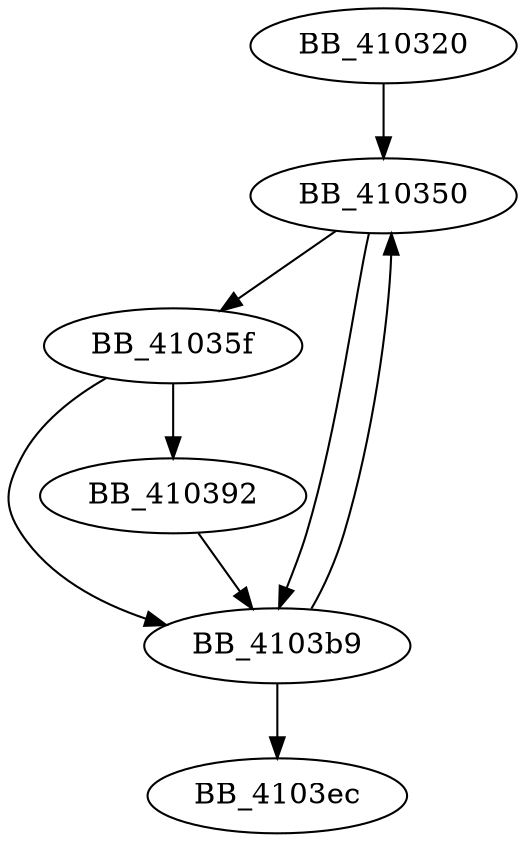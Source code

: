 DiGraph sub_410320{
BB_410320->BB_410350
BB_410350->BB_41035f
BB_410350->BB_4103b9
BB_41035f->BB_410392
BB_41035f->BB_4103b9
BB_410392->BB_4103b9
BB_4103b9->BB_410350
BB_4103b9->BB_4103ec
}
